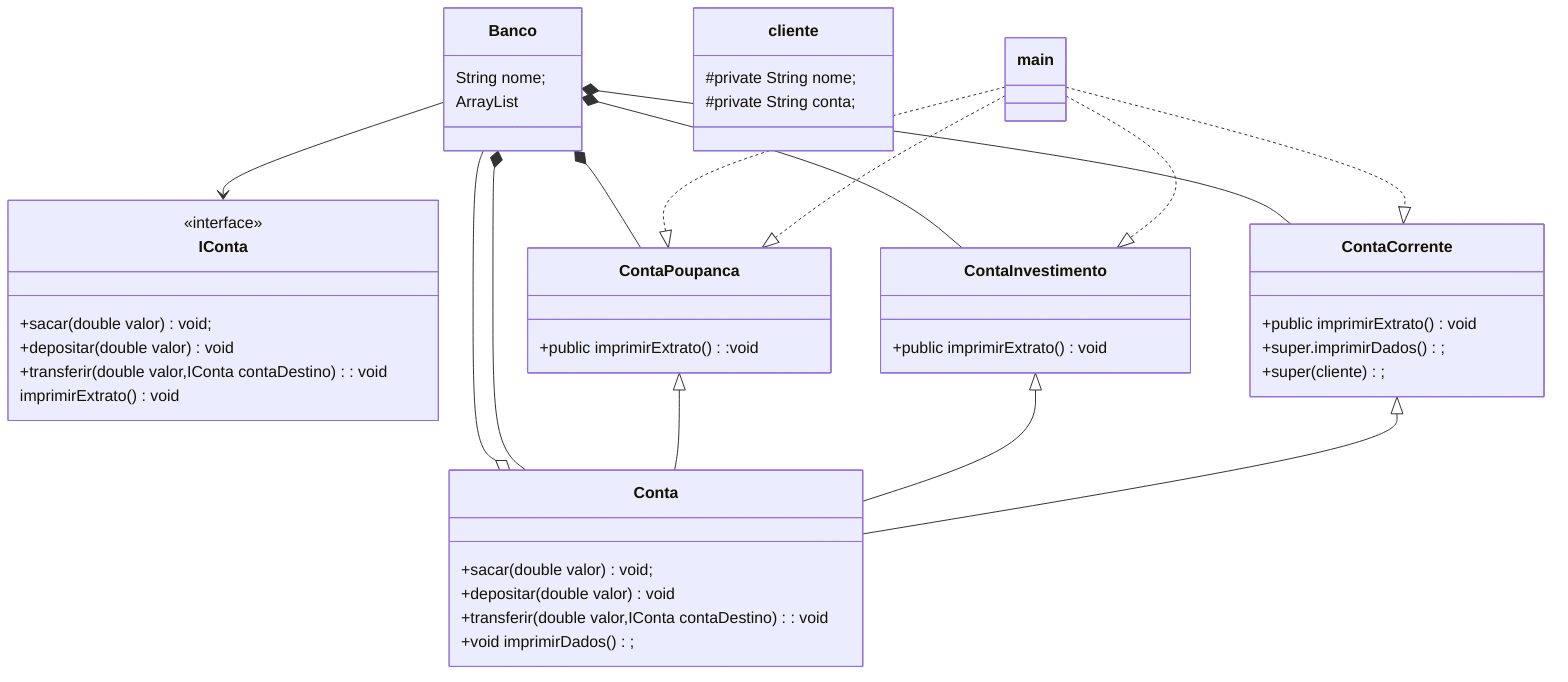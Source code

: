 classDiagram



    class Banco{
        String nome;
        ArrayList<Conta>
    }

    class IConta {
        <<interface>>
        +sacar (double valor) void;
        +depositar(double valor) void
        +transferir(double valor,IConta contaDestino): void
        imprimirExtrato() void
    }

    class cliente {
        #private String nome;
        #private String conta;
    }

    class Conta {
        +sacar (double valor) void;
        +depositar(double valor) void
        +transferir(double valor,IConta contaDestino): void
        +void imprimirDados();
    }

    class ContaCorrente{
    +public imprimirExtrato() void
    +super.imprimirDados();
    +super(cliente);
    }

    class ContaInvestimento{
        +public  imprimirExtrato()  void

    }

    class ContaPoupanca{
        +public  imprimirExtrato() :void

    }

    Banco -->               IConta
    ContaCorrente <|--      Conta
    ContaInvestimento <|--  Conta
    ContaPoupanca <|--      Conta

    main ..|>   ContaPoupanca
    main ..|>   ContaInvestimento
    main ..|>   ContaPoupanca
    main ..|>   ContaCorrente



    Banco *--   ContaPoupanca
    Banco *--   ContaInvestimento
    Banco *--   ContaCorrente
    Banco *--   Conta

    Conta o-- Banco